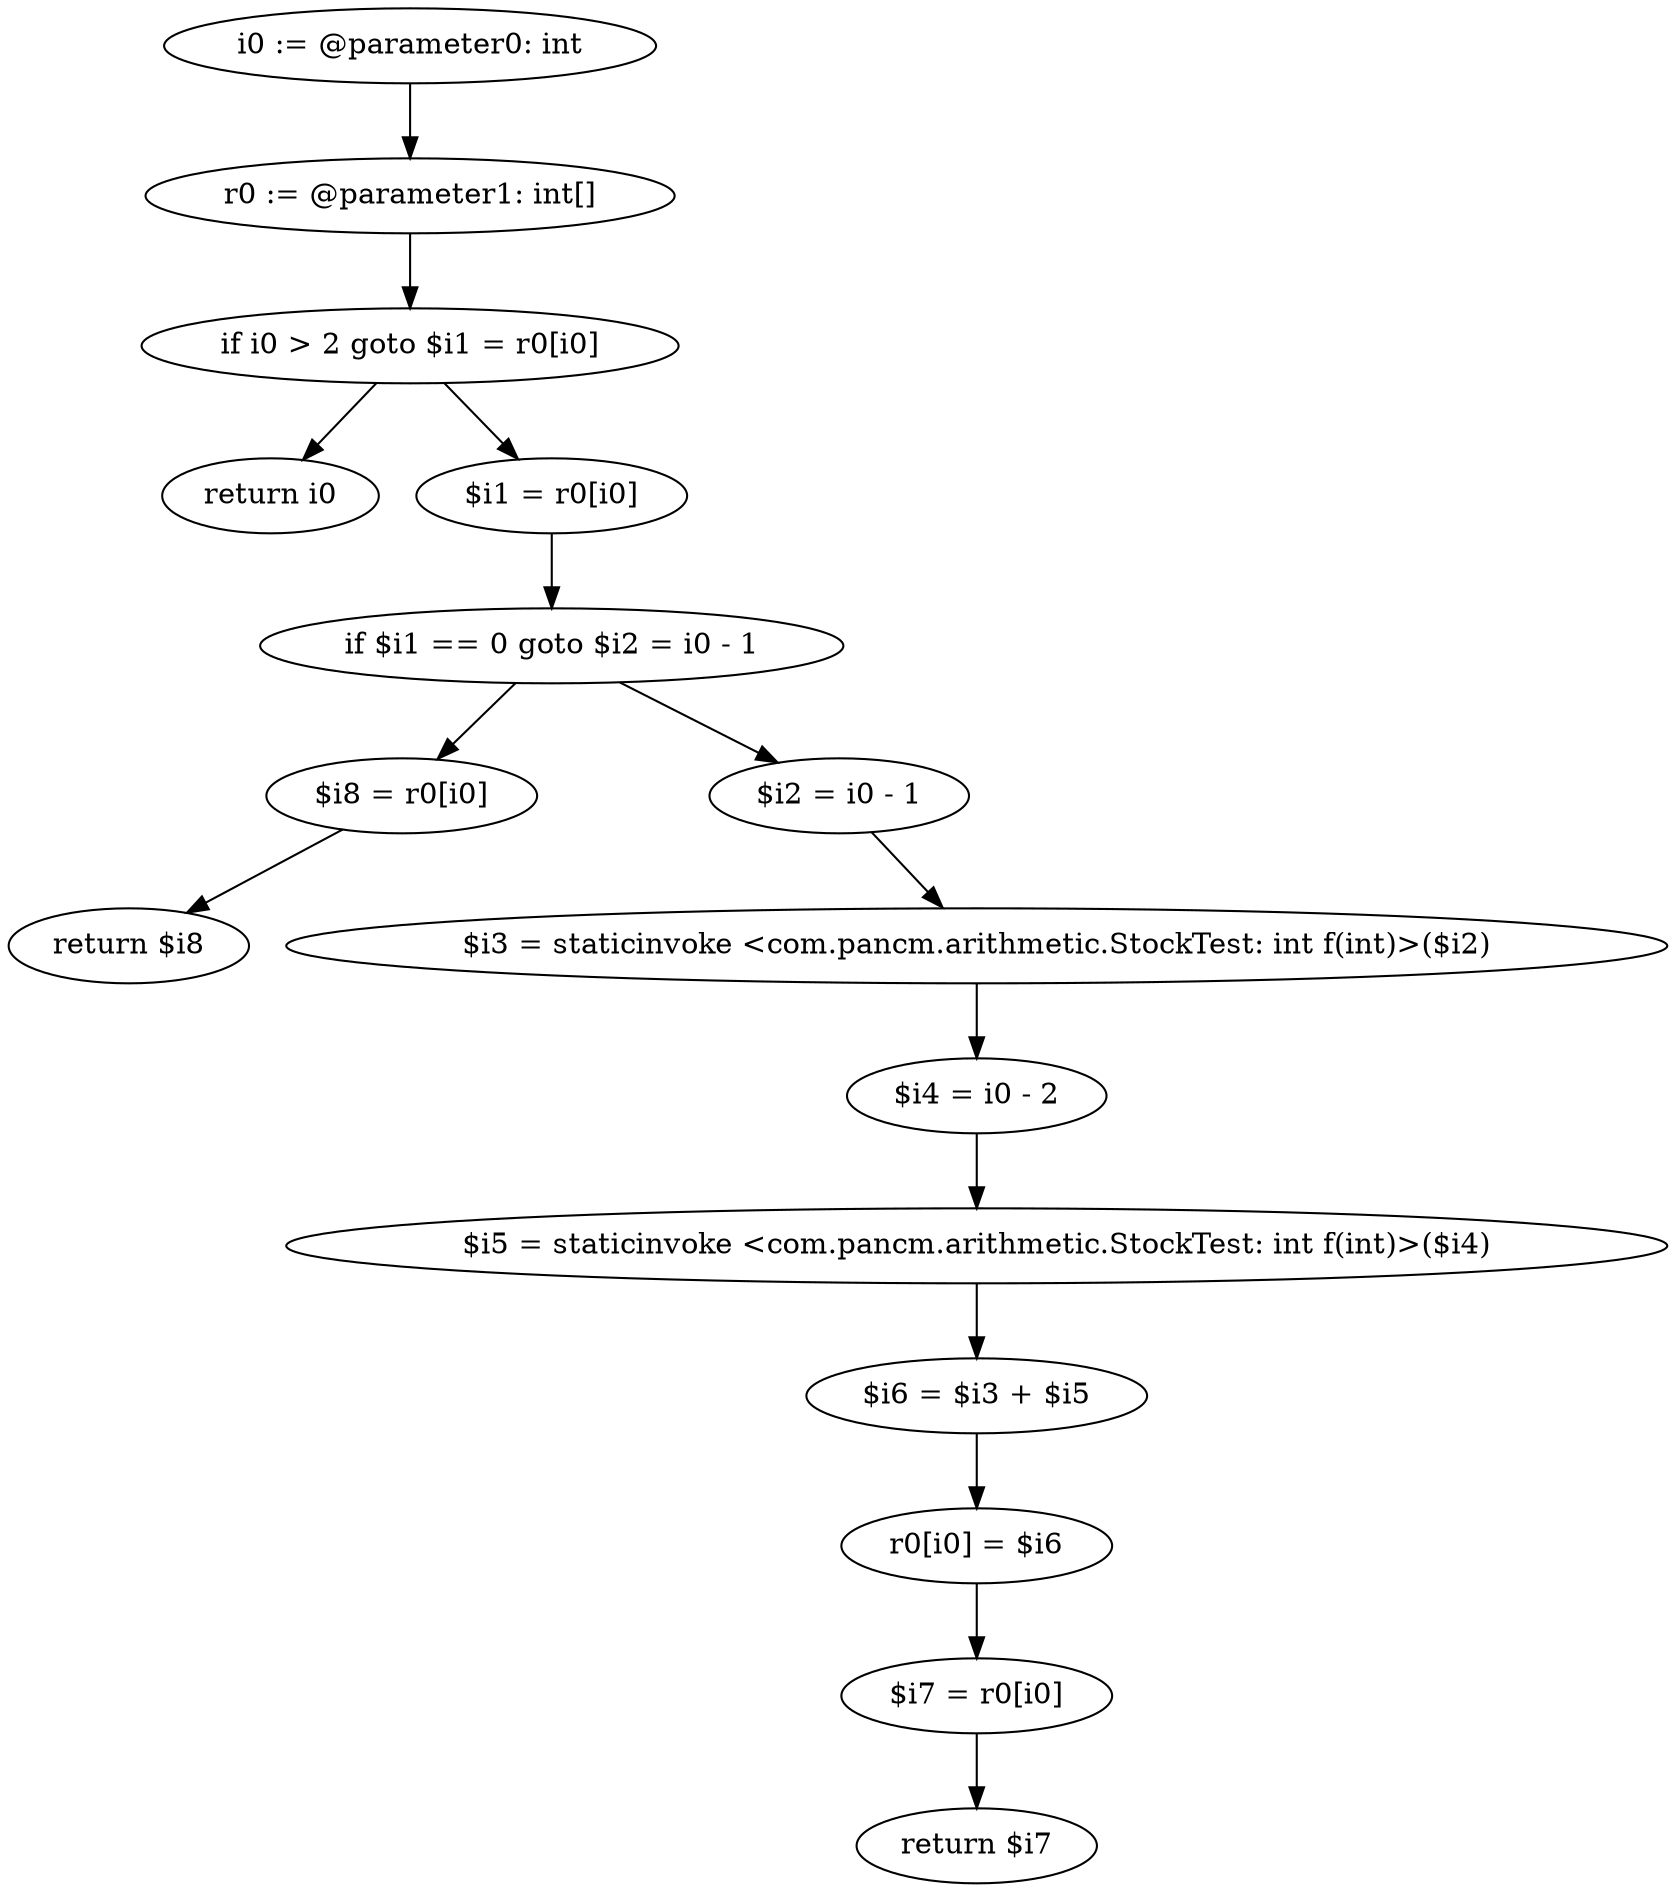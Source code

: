 digraph "unitGraph" {
    "i0 := @parameter0: int"
    "r0 := @parameter1: int[]"
    "if i0 > 2 goto $i1 = r0[i0]"
    "return i0"
    "$i1 = r0[i0]"
    "if $i1 == 0 goto $i2 = i0 - 1"
    "$i8 = r0[i0]"
    "return $i8"
    "$i2 = i0 - 1"
    "$i3 = staticinvoke <com.pancm.arithmetic.StockTest: int f(int)>($i2)"
    "$i4 = i0 - 2"
    "$i5 = staticinvoke <com.pancm.arithmetic.StockTest: int f(int)>($i4)"
    "$i6 = $i3 + $i5"
    "r0[i0] = $i6"
    "$i7 = r0[i0]"
    "return $i7"
    "i0 := @parameter0: int"->"r0 := @parameter1: int[]";
    "r0 := @parameter1: int[]"->"if i0 > 2 goto $i1 = r0[i0]";
    "if i0 > 2 goto $i1 = r0[i0]"->"return i0";
    "if i0 > 2 goto $i1 = r0[i0]"->"$i1 = r0[i0]";
    "$i1 = r0[i0]"->"if $i1 == 0 goto $i2 = i0 - 1";
    "if $i1 == 0 goto $i2 = i0 - 1"->"$i8 = r0[i0]";
    "if $i1 == 0 goto $i2 = i0 - 1"->"$i2 = i0 - 1";
    "$i8 = r0[i0]"->"return $i8";
    "$i2 = i0 - 1"->"$i3 = staticinvoke <com.pancm.arithmetic.StockTest: int f(int)>($i2)";
    "$i3 = staticinvoke <com.pancm.arithmetic.StockTest: int f(int)>($i2)"->"$i4 = i0 - 2";
    "$i4 = i0 - 2"->"$i5 = staticinvoke <com.pancm.arithmetic.StockTest: int f(int)>($i4)";
    "$i5 = staticinvoke <com.pancm.arithmetic.StockTest: int f(int)>($i4)"->"$i6 = $i3 + $i5";
    "$i6 = $i3 + $i5"->"r0[i0] = $i6";
    "r0[i0] = $i6"->"$i7 = r0[i0]";
    "$i7 = r0[i0]"->"return $i7";
}

